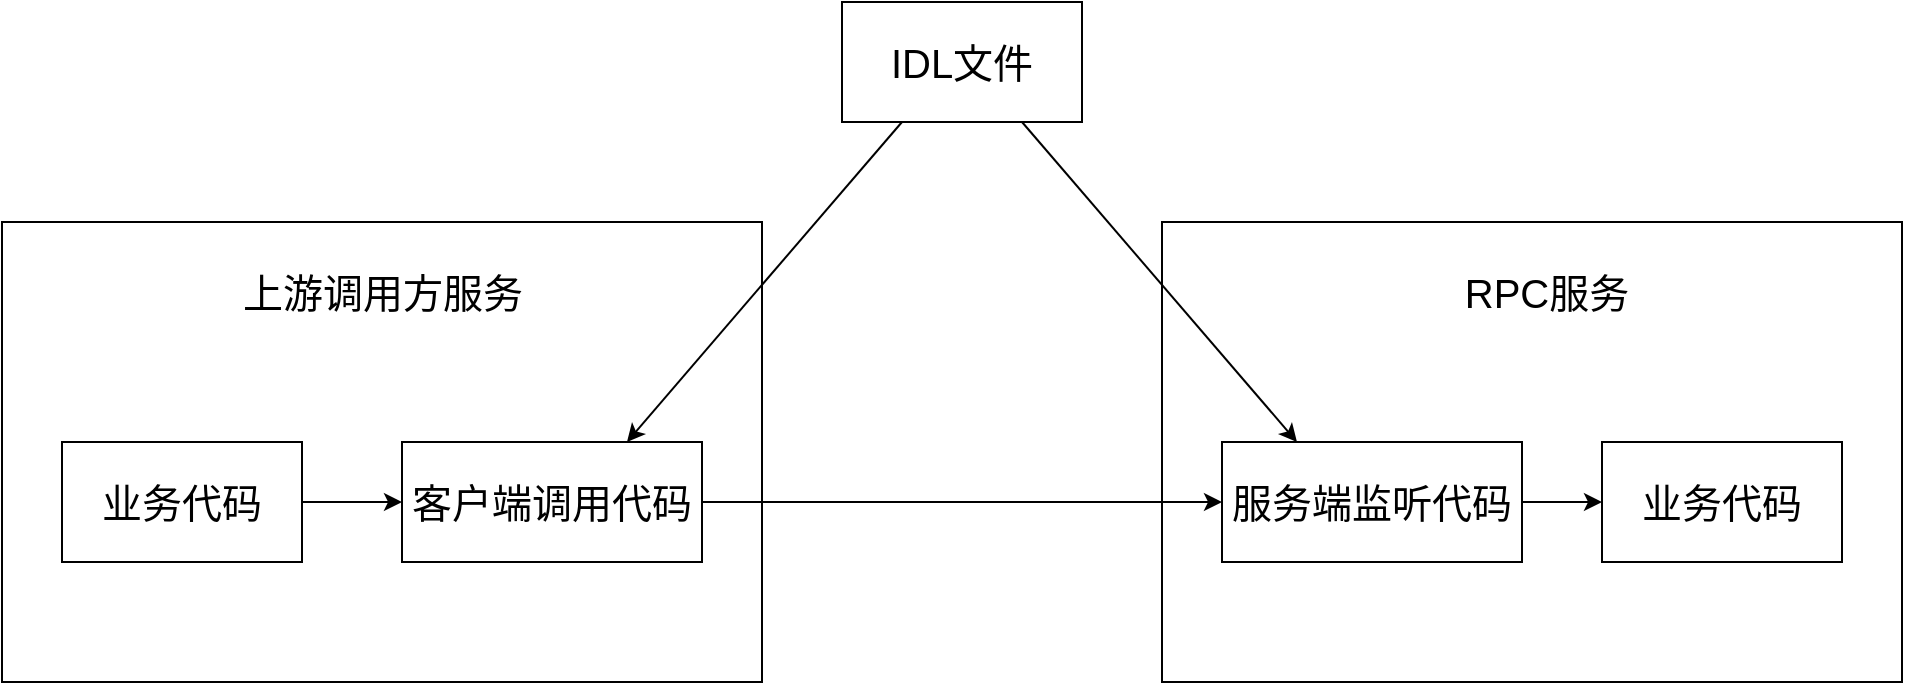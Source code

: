 <mxfile version="20.5.3" type="github">
  <diagram id="Jnsj2CC1U3j9YRmBb50Y" name="第 1 页">
    <mxGraphModel dx="2719" dy="827" grid="1" gridSize="10" guides="1" tooltips="1" connect="1" arrows="1" fold="1" page="1" pageScale="1" pageWidth="1169" pageHeight="827" math="0" shadow="0">
      <root>
        <mxCell id="0" />
        <mxCell id="1" parent="0" />
        <mxCell id="134v2Im0EWoy3_GFTRBs-5" value="" style="rounded=0;whiteSpace=wrap;html=1;fontSize=16;fillColor=#FFFFFF;" parent="1" vertex="1">
          <mxGeometry x="570" y="160" width="370" height="230" as="geometry" />
        </mxCell>
        <mxCell id="134v2Im0EWoy3_GFTRBs-4" value="" style="rounded=0;whiteSpace=wrap;html=1;fontSize=16;fillColor=#FFFFFF;" parent="1" vertex="1">
          <mxGeometry x="-10" y="160" width="380" height="230" as="geometry" />
        </mxCell>
        <mxCell id="134v2Im0EWoy3_GFTRBs-13" style="rounded=0;orthogonalLoop=1;jettySize=auto;html=1;exitX=0.25;exitY=1;exitDx=0;exitDy=0;entryX=0.75;entryY=0;entryDx=0;entryDy=0;fontSize=16;" parent="1" source="134v2Im0EWoy3_GFTRBs-1" target="134v2Im0EWoy3_GFTRBs-2" edge="1">
          <mxGeometry relative="1" as="geometry" />
        </mxCell>
        <mxCell id="134v2Im0EWoy3_GFTRBs-14" style="edgeStyle=none;rounded=0;orthogonalLoop=1;jettySize=auto;html=1;exitX=0.75;exitY=1;exitDx=0;exitDy=0;entryX=0.25;entryY=0;entryDx=0;entryDy=0;fontSize=16;" parent="1" source="134v2Im0EWoy3_GFTRBs-1" target="134v2Im0EWoy3_GFTRBs-3" edge="1">
          <mxGeometry relative="1" as="geometry" />
        </mxCell>
        <mxCell id="134v2Im0EWoy3_GFTRBs-1" value="&lt;font style=&quot;font-size: 20px;&quot;&gt;IDL文件&lt;/font&gt;" style="rounded=0;whiteSpace=wrap;html=1;fontSize=16;fillColor=#FFFFFF;" parent="1" vertex="1">
          <mxGeometry x="410" y="50" width="120" height="60" as="geometry" />
        </mxCell>
        <mxCell id="134v2Im0EWoy3_GFTRBs-11" style="edgeStyle=orthogonalEdgeStyle;rounded=0;orthogonalLoop=1;jettySize=auto;html=1;exitX=1;exitY=0.5;exitDx=0;exitDy=0;entryX=0;entryY=0.5;entryDx=0;entryDy=0;fontSize=16;" parent="1" source="134v2Im0EWoy3_GFTRBs-2" target="134v2Im0EWoy3_GFTRBs-3" edge="1">
          <mxGeometry relative="1" as="geometry" />
        </mxCell>
        <mxCell id="134v2Im0EWoy3_GFTRBs-2" value="&lt;font style=&quot;font-size: 20px;&quot;&gt;客户端调用代码&lt;/font&gt;" style="rounded=0;whiteSpace=wrap;html=1;fontSize=16;fillColor=#FFFFFF;" parent="1" vertex="1">
          <mxGeometry x="190" y="270" width="150" height="60" as="geometry" />
        </mxCell>
        <mxCell id="134v2Im0EWoy3_GFTRBs-12" style="edgeStyle=orthogonalEdgeStyle;rounded=0;orthogonalLoop=1;jettySize=auto;html=1;exitX=1;exitY=0.5;exitDx=0;exitDy=0;entryX=0;entryY=0.5;entryDx=0;entryDy=0;fontSize=16;" parent="1" source="134v2Im0EWoy3_GFTRBs-3" target="134v2Im0EWoy3_GFTRBs-9" edge="1">
          <mxGeometry relative="1" as="geometry" />
        </mxCell>
        <mxCell id="134v2Im0EWoy3_GFTRBs-3" value="&lt;font style=&quot;font-size: 20px;&quot;&gt;服务端监听代码&lt;/font&gt;" style="rounded=0;whiteSpace=wrap;html=1;fontSize=16;fillColor=#FFFFFF;" parent="1" vertex="1">
          <mxGeometry x="600" y="270" width="150" height="60" as="geometry" />
        </mxCell>
        <mxCell id="134v2Im0EWoy3_GFTRBs-6" value="&lt;font style=&quot;font-size: 20px;&quot;&gt;上游调用方服务&lt;/font&gt;" style="text;html=1;strokeColor=none;fillColor=none;align=center;verticalAlign=middle;whiteSpace=wrap;rounded=0;fontSize=16;" parent="1" vertex="1">
          <mxGeometry x="103.75" y="180" width="152.5" height="30" as="geometry" />
        </mxCell>
        <mxCell id="134v2Im0EWoy3_GFTRBs-7" value="&lt;font style=&quot;font-size: 20px;&quot;&gt;RPC服务&lt;/font&gt;" style="text;html=1;strokeColor=none;fillColor=none;align=center;verticalAlign=middle;whiteSpace=wrap;rounded=0;fontSize=16;" parent="1" vertex="1">
          <mxGeometry x="700" y="180" width="125" height="30" as="geometry" />
        </mxCell>
        <mxCell id="134v2Im0EWoy3_GFTRBs-10" style="edgeStyle=orthogonalEdgeStyle;rounded=0;orthogonalLoop=1;jettySize=auto;html=1;exitX=1;exitY=0.5;exitDx=0;exitDy=0;entryX=0;entryY=0.5;entryDx=0;entryDy=0;fontSize=16;" parent="1" source="134v2Im0EWoy3_GFTRBs-8" target="134v2Im0EWoy3_GFTRBs-2" edge="1">
          <mxGeometry relative="1" as="geometry" />
        </mxCell>
        <mxCell id="134v2Im0EWoy3_GFTRBs-8" value="&lt;font style=&quot;font-size: 20px;&quot;&gt;业务代码&lt;/font&gt;" style="rounded=0;whiteSpace=wrap;html=1;fontSize=16;fillColor=#FFFFFF;" parent="1" vertex="1">
          <mxGeometry x="20" y="270" width="120" height="60" as="geometry" />
        </mxCell>
        <mxCell id="134v2Im0EWoy3_GFTRBs-9" value="&lt;font style=&quot;font-size: 20px;&quot;&gt;业务代码&lt;/font&gt;" style="rounded=0;whiteSpace=wrap;html=1;fontSize=16;fillColor=#FFFFFF;" parent="1" vertex="1">
          <mxGeometry x="790" y="270" width="120" height="60" as="geometry" />
        </mxCell>
      </root>
    </mxGraphModel>
  </diagram>
</mxfile>
